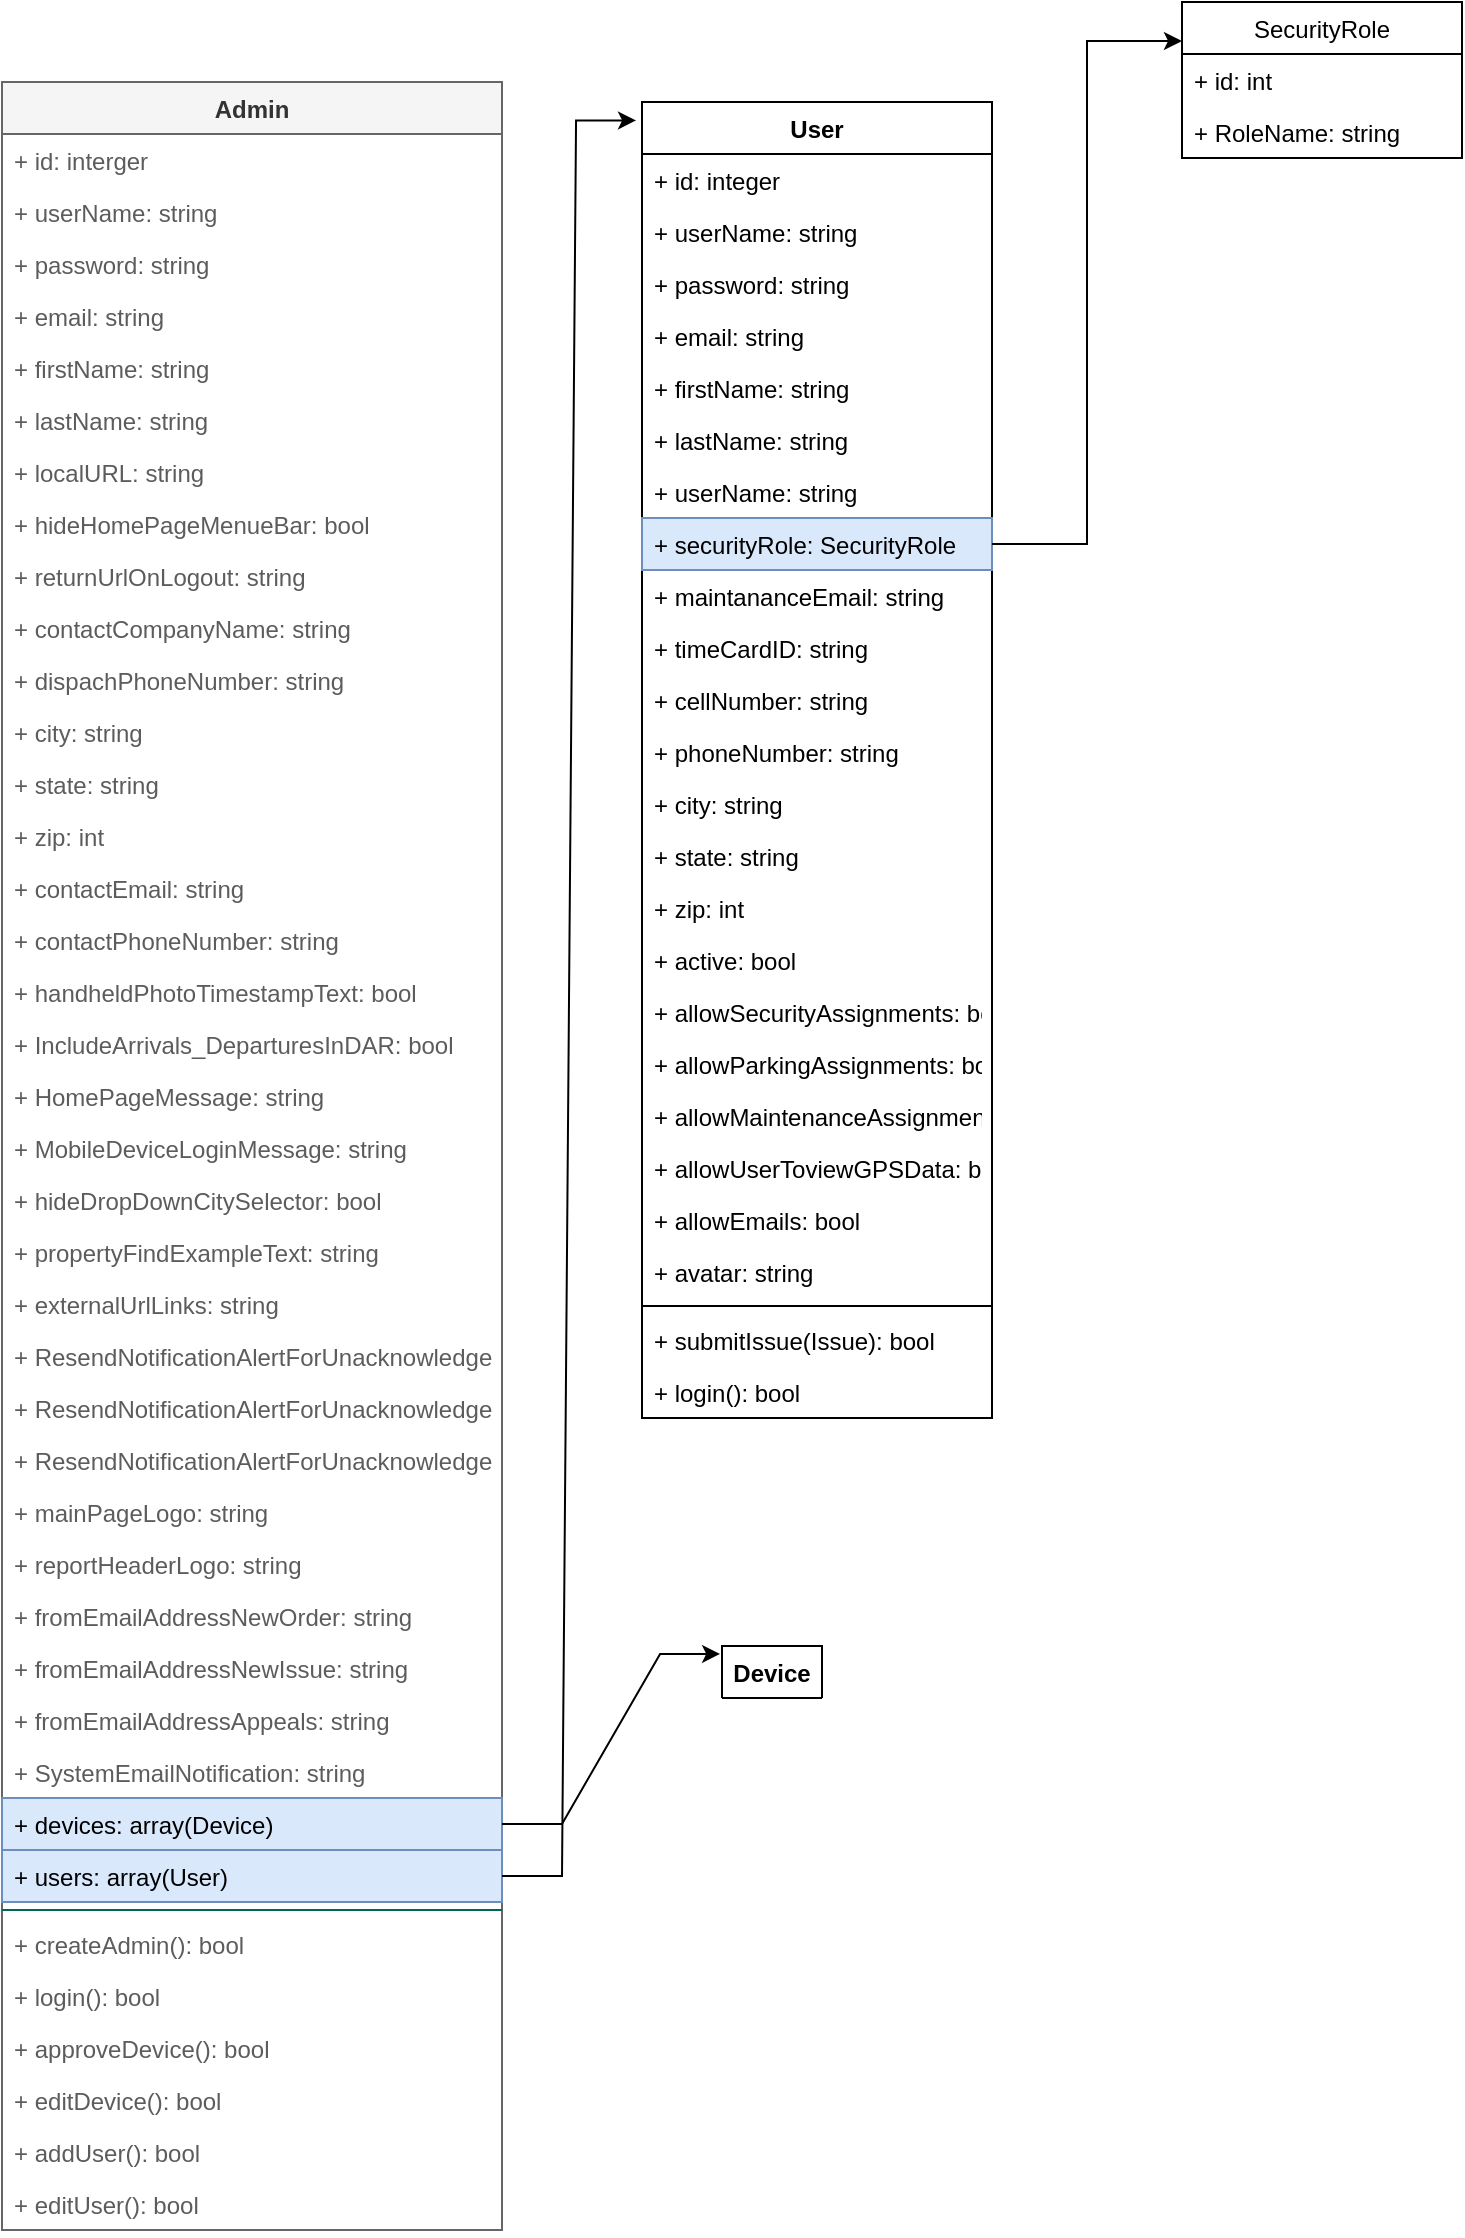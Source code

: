 <mxfile version="16.5.6" type="github">
  <diagram id="C5RBs43oDa-KdzZeNtuy" name="Class Diagram">
    <mxGraphModel dx="1108" dy="482" grid="1" gridSize="10" guides="1" tooltips="1" connect="1" arrows="1" fold="1" page="1" pageScale="1" pageWidth="827" pageHeight="1169" math="0" shadow="0">
      <root>
        <mxCell id="WIyWlLk6GJQsqaUBKTNV-0" />
        <mxCell id="WIyWlLk6GJQsqaUBKTNV-1" parent="WIyWlLk6GJQsqaUBKTNV-0" />
        <mxCell id="l6a2SUNXyMh3eiltvX4R-10" value="Admin" style="swimlane;fontStyle=1;align=center;verticalAlign=top;childLayout=stackLayout;horizontal=1;startSize=26;horizontalStack=0;resizeParent=1;resizeParentMax=0;resizeLast=0;collapsible=1;marginBottom=0;fillColor=#f5f5f5;fontColor=#333333;strokeColor=#666666;" parent="WIyWlLk6GJQsqaUBKTNV-1" vertex="1">
          <mxGeometry x="40" y="80" width="250" height="1074" as="geometry">
            <mxRectangle x="40" y="80" width="70" height="26" as="alternateBounds" />
          </mxGeometry>
        </mxCell>
        <mxCell id="l6a2SUNXyMh3eiltvX4R-11" value="+ id: interger" style="text;strokeColor=none;fillColor=none;align=left;verticalAlign=top;spacingLeft=4;spacingRight=4;overflow=hidden;rotatable=0;points=[[0,0.5],[1,0.5]];portConstraint=eastwest;fontColor=#5C5C5C;" parent="l6a2SUNXyMh3eiltvX4R-10" vertex="1">
          <mxGeometry y="26" width="250" height="26" as="geometry" />
        </mxCell>
        <mxCell id="l6a2SUNXyMh3eiltvX4R-14" value="+ userName: string" style="text;strokeColor=none;fillColor=none;align=left;verticalAlign=top;spacingLeft=4;spacingRight=4;overflow=hidden;rotatable=0;points=[[0,0.5],[1,0.5]];portConstraint=eastwest;fontColor=#5C5C5C;" parent="l6a2SUNXyMh3eiltvX4R-10" vertex="1">
          <mxGeometry y="52" width="250" height="26" as="geometry" />
        </mxCell>
        <mxCell id="8Cey69iEx8wENGaithP6-9" value="+ password: string" style="text;strokeColor=none;fillColor=none;align=left;verticalAlign=top;spacingLeft=4;spacingRight=4;overflow=hidden;rotatable=0;points=[[0,0.5],[1,0.5]];portConstraint=eastwest;fontColor=#5C5C5C;" vertex="1" parent="l6a2SUNXyMh3eiltvX4R-10">
          <mxGeometry y="78" width="250" height="26" as="geometry" />
        </mxCell>
        <mxCell id="8Cey69iEx8wENGaithP6-10" value="+ email: string" style="text;strokeColor=none;fillColor=none;align=left;verticalAlign=top;spacingLeft=4;spacingRight=4;overflow=hidden;rotatable=0;points=[[0,0.5],[1,0.5]];portConstraint=eastwest;fontColor=#5C5C5C;" vertex="1" parent="l6a2SUNXyMh3eiltvX4R-10">
          <mxGeometry y="104" width="250" height="26" as="geometry" />
        </mxCell>
        <mxCell id="8Cey69iEx8wENGaithP6-11" value="+ firstName: string" style="text;strokeColor=none;fillColor=none;align=left;verticalAlign=top;spacingLeft=4;spacingRight=4;overflow=hidden;rotatable=0;points=[[0,0.5],[1,0.5]];portConstraint=eastwest;fontColor=#5C5C5C;" vertex="1" parent="l6a2SUNXyMh3eiltvX4R-10">
          <mxGeometry y="130" width="250" height="26" as="geometry" />
        </mxCell>
        <mxCell id="8Cey69iEx8wENGaithP6-12" value="+ lastName: string" style="text;strokeColor=none;fillColor=none;align=left;verticalAlign=top;spacingLeft=4;spacingRight=4;overflow=hidden;rotatable=0;points=[[0,0.5],[1,0.5]];portConstraint=eastwest;fontColor=#5C5C5C;" vertex="1" parent="l6a2SUNXyMh3eiltvX4R-10">
          <mxGeometry y="156" width="250" height="26" as="geometry" />
        </mxCell>
        <mxCell id="8Cey69iEx8wENGaithP6-13" value="+ localURL: string" style="text;strokeColor=none;fillColor=none;align=left;verticalAlign=top;spacingLeft=4;spacingRight=4;overflow=hidden;rotatable=0;points=[[0,0.5],[1,0.5]];portConstraint=eastwest;fontColor=#5C5C5C;" vertex="1" parent="l6a2SUNXyMh3eiltvX4R-10">
          <mxGeometry y="182" width="250" height="26" as="geometry" />
        </mxCell>
        <mxCell id="8Cey69iEx8wENGaithP6-14" value="+ hideHomePageMenueBar: bool" style="text;strokeColor=none;fillColor=none;align=left;verticalAlign=top;spacingLeft=4;spacingRight=4;overflow=hidden;rotatable=0;points=[[0,0.5],[1,0.5]];portConstraint=eastwest;fontColor=#5C5C5C;" vertex="1" parent="l6a2SUNXyMh3eiltvX4R-10">
          <mxGeometry y="208" width="250" height="26" as="geometry" />
        </mxCell>
        <mxCell id="8Cey69iEx8wENGaithP6-16" value="+ returnUrlOnLogout: string" style="text;strokeColor=none;fillColor=none;align=left;verticalAlign=top;spacingLeft=4;spacingRight=4;overflow=hidden;rotatable=0;points=[[0,0.5],[1,0.5]];portConstraint=eastwest;fontColor=#5C5C5C;" vertex="1" parent="l6a2SUNXyMh3eiltvX4R-10">
          <mxGeometry y="234" width="250" height="26" as="geometry" />
        </mxCell>
        <mxCell id="8Cey69iEx8wENGaithP6-22" value="+ contactCompanyName: string" style="text;strokeColor=none;fillColor=none;align=left;verticalAlign=top;spacingLeft=4;spacingRight=4;overflow=hidden;rotatable=0;points=[[0,0.5],[1,0.5]];portConstraint=eastwest;fontColor=#5C5C5C;" vertex="1" parent="l6a2SUNXyMh3eiltvX4R-10">
          <mxGeometry y="260" width="250" height="26" as="geometry" />
        </mxCell>
        <mxCell id="8Cey69iEx8wENGaithP6-19" value="+ dispachPhoneNumber: string" style="text;strokeColor=none;fillColor=none;align=left;verticalAlign=top;spacingLeft=4;spacingRight=4;overflow=hidden;rotatable=0;points=[[0,0.5],[1,0.5]];portConstraint=eastwest;fontColor=#5C5C5C;" vertex="1" parent="l6a2SUNXyMh3eiltvX4R-10">
          <mxGeometry y="286" width="250" height="26" as="geometry" />
        </mxCell>
        <mxCell id="8Cey69iEx8wENGaithP6-91" value="+ city: string" style="text;strokeColor=none;fillColor=none;align=left;verticalAlign=top;spacingLeft=4;spacingRight=4;overflow=hidden;rotatable=0;points=[[0,0.5],[1,0.5]];portConstraint=eastwest;fontColor=#5C5C5C;" vertex="1" parent="l6a2SUNXyMh3eiltvX4R-10">
          <mxGeometry y="312" width="250" height="26" as="geometry" />
        </mxCell>
        <mxCell id="8Cey69iEx8wENGaithP6-94" value="+ state: string" style="text;strokeColor=none;fillColor=none;align=left;verticalAlign=top;spacingLeft=4;spacingRight=4;overflow=hidden;rotatable=0;points=[[0,0.5],[1,0.5]];portConstraint=eastwest;fontColor=#5C5C5C;" vertex="1" parent="l6a2SUNXyMh3eiltvX4R-10">
          <mxGeometry y="338" width="250" height="26" as="geometry" />
        </mxCell>
        <mxCell id="8Cey69iEx8wENGaithP6-23" value="+ zip: int" style="text;strokeColor=none;fillColor=none;align=left;verticalAlign=top;spacingLeft=4;spacingRight=4;overflow=hidden;rotatable=0;points=[[0,0.5],[1,0.5]];portConstraint=eastwest;fontColor=#5C5C5C;" vertex="1" parent="l6a2SUNXyMh3eiltvX4R-10">
          <mxGeometry y="364" width="250" height="26" as="geometry" />
        </mxCell>
        <mxCell id="8Cey69iEx8wENGaithP6-20" value="+ contactEmail: string" style="text;strokeColor=none;fillColor=none;align=left;verticalAlign=top;spacingLeft=4;spacingRight=4;overflow=hidden;rotatable=0;points=[[0,0.5],[1,0.5]];portConstraint=eastwest;fontColor=#5C5C5C;" vertex="1" parent="l6a2SUNXyMh3eiltvX4R-10">
          <mxGeometry y="390" width="250" height="26" as="geometry" />
        </mxCell>
        <mxCell id="8Cey69iEx8wENGaithP6-17" value="+ contactPhoneNumber: string" style="text;strokeColor=none;fillColor=none;align=left;verticalAlign=top;spacingLeft=4;spacingRight=4;overflow=hidden;rotatable=0;points=[[0,0.5],[1,0.5]];portConstraint=eastwest;fontColor=#5C5C5C;" vertex="1" parent="l6a2SUNXyMh3eiltvX4R-10">
          <mxGeometry y="416" width="250" height="26" as="geometry" />
        </mxCell>
        <mxCell id="8Cey69iEx8wENGaithP6-18" value="+ handheldPhotoTimestampText: bool" style="text;strokeColor=none;fillColor=none;align=left;verticalAlign=top;spacingLeft=4;spacingRight=4;overflow=hidden;rotatable=0;points=[[0,0.5],[1,0.5]];portConstraint=eastwest;fontColor=#5C5C5C;" vertex="1" parent="l6a2SUNXyMh3eiltvX4R-10">
          <mxGeometry y="442" width="250" height="26" as="geometry" />
        </mxCell>
        <mxCell id="8Cey69iEx8wENGaithP6-21" value="+ IncludeArrivals_DeparturesInDAR: bool" style="text;strokeColor=none;fillColor=none;align=left;verticalAlign=top;spacingLeft=4;spacingRight=4;overflow=hidden;rotatable=0;points=[[0,0.5],[1,0.5]];portConstraint=eastwest;fontColor=#5C5C5C;" vertex="1" parent="l6a2SUNXyMh3eiltvX4R-10">
          <mxGeometry y="468" width="250" height="26" as="geometry" />
        </mxCell>
        <mxCell id="8Cey69iEx8wENGaithP6-24" value="+ HomePageMessage: string" style="text;strokeColor=none;fillColor=none;align=left;verticalAlign=top;spacingLeft=4;spacingRight=4;overflow=hidden;rotatable=0;points=[[0,0.5],[1,0.5]];portConstraint=eastwest;fontColor=#5C5C5C;" vertex="1" parent="l6a2SUNXyMh3eiltvX4R-10">
          <mxGeometry y="494" width="250" height="26" as="geometry" />
        </mxCell>
        <mxCell id="8Cey69iEx8wENGaithP6-25" value="+ MobileDeviceLoginMessage: string" style="text;strokeColor=none;fillColor=none;align=left;verticalAlign=top;spacingLeft=4;spacingRight=4;overflow=hidden;rotatable=0;points=[[0,0.5],[1,0.5]];portConstraint=eastwest;fontColor=#5C5C5C;" vertex="1" parent="l6a2SUNXyMh3eiltvX4R-10">
          <mxGeometry y="520" width="250" height="26" as="geometry" />
        </mxCell>
        <mxCell id="8Cey69iEx8wENGaithP6-26" value="+ hideDropDownCitySelector: bool" style="text;strokeColor=none;fillColor=none;align=left;verticalAlign=top;spacingLeft=4;spacingRight=4;overflow=hidden;rotatable=0;points=[[0,0.5],[1,0.5]];portConstraint=eastwest;fontColor=#5C5C5C;" vertex="1" parent="l6a2SUNXyMh3eiltvX4R-10">
          <mxGeometry y="546" width="250" height="26" as="geometry" />
        </mxCell>
        <mxCell id="8Cey69iEx8wENGaithP6-28" value="+ propertyFindExampleText: string" style="text;strokeColor=none;fillColor=none;align=left;verticalAlign=top;spacingLeft=4;spacingRight=4;overflow=hidden;rotatable=0;points=[[0,0.5],[1,0.5]];portConstraint=eastwest;fontColor=#5C5C5C;" vertex="1" parent="l6a2SUNXyMh3eiltvX4R-10">
          <mxGeometry y="572" width="250" height="26" as="geometry" />
        </mxCell>
        <mxCell id="8Cey69iEx8wENGaithP6-29" value="+ externalUrlLinks: string" style="text;strokeColor=none;fillColor=none;align=left;verticalAlign=top;spacingLeft=4;spacingRight=4;overflow=hidden;rotatable=0;points=[[0,0.5],[1,0.5]];portConstraint=eastwest;fontColor=#5C5C5C;" vertex="1" parent="l6a2SUNXyMh3eiltvX4R-10">
          <mxGeometry y="598" width="250" height="26" as="geometry" />
        </mxCell>
        <mxCell id="8Cey69iEx8wENGaithP6-30" value="+ ResendNotificationAlertForUnacknowledgedIssuesPriority1: int" style="text;strokeColor=none;fillColor=none;align=left;verticalAlign=top;spacingLeft=4;spacingRight=4;overflow=hidden;rotatable=0;points=[[0,0.5],[1,0.5]];portConstraint=eastwest;fontColor=#5C5C5C;" vertex="1" parent="l6a2SUNXyMh3eiltvX4R-10">
          <mxGeometry y="624" width="250" height="26" as="geometry" />
        </mxCell>
        <mxCell id="8Cey69iEx8wENGaithP6-31" value="+ ResendNotificationAlertForUnacknowledgedIssuesPriority2: int&#xa;" style="text;strokeColor=none;fillColor=none;align=left;verticalAlign=top;spacingLeft=4;spacingRight=4;overflow=hidden;rotatable=0;points=[[0,0.5],[1,0.5]];portConstraint=eastwest;fontColor=#5C5C5C;" vertex="1" parent="l6a2SUNXyMh3eiltvX4R-10">
          <mxGeometry y="650" width="250" height="26" as="geometry" />
        </mxCell>
        <mxCell id="8Cey69iEx8wENGaithP6-32" value="+ ResendNotificationAlertForUnacknowledgedIssuesPriority3: int" style="text;strokeColor=none;fillColor=none;align=left;verticalAlign=top;spacingLeft=4;spacingRight=4;overflow=hidden;rotatable=0;points=[[0,0.5],[1,0.5]];portConstraint=eastwest;fontColor=#5C5C5C;" vertex="1" parent="l6a2SUNXyMh3eiltvX4R-10">
          <mxGeometry y="676" width="250" height="26" as="geometry" />
        </mxCell>
        <mxCell id="8Cey69iEx8wENGaithP6-33" value="+ mainPageLogo: string" style="text;strokeColor=none;fillColor=none;align=left;verticalAlign=top;spacingLeft=4;spacingRight=4;overflow=hidden;rotatable=0;points=[[0,0.5],[1,0.5]];portConstraint=eastwest;fontColor=#5C5C5C;" vertex="1" parent="l6a2SUNXyMh3eiltvX4R-10">
          <mxGeometry y="702" width="250" height="26" as="geometry" />
        </mxCell>
        <mxCell id="8Cey69iEx8wENGaithP6-34" value="+ reportHeaderLogo: string" style="text;strokeColor=none;fillColor=none;align=left;verticalAlign=top;spacingLeft=4;spacingRight=4;overflow=hidden;rotatable=0;points=[[0,0.5],[1,0.5]];portConstraint=eastwest;fontColor=#5C5C5C;" vertex="1" parent="l6a2SUNXyMh3eiltvX4R-10">
          <mxGeometry y="728" width="250" height="26" as="geometry" />
        </mxCell>
        <mxCell id="8Cey69iEx8wENGaithP6-35" value="+ fromEmailAddressNewOrder: string" style="text;strokeColor=none;fillColor=none;align=left;verticalAlign=top;spacingLeft=4;spacingRight=4;overflow=hidden;rotatable=0;points=[[0,0.5],[1,0.5]];portConstraint=eastwest;fontColor=#5C5C5C;" vertex="1" parent="l6a2SUNXyMh3eiltvX4R-10">
          <mxGeometry y="754" width="250" height="26" as="geometry" />
        </mxCell>
        <mxCell id="8Cey69iEx8wENGaithP6-36" value="+ fromEmailAddressNewIssue: string" style="text;strokeColor=none;fillColor=none;align=left;verticalAlign=top;spacingLeft=4;spacingRight=4;overflow=hidden;rotatable=0;points=[[0,0.5],[1,0.5]];portConstraint=eastwest;fontColor=#5C5C5C;" vertex="1" parent="l6a2SUNXyMh3eiltvX4R-10">
          <mxGeometry y="780" width="250" height="26" as="geometry" />
        </mxCell>
        <mxCell id="8Cey69iEx8wENGaithP6-37" value="+ fromEmailAddressAppeals: string" style="text;strokeColor=none;fillColor=none;align=left;verticalAlign=top;spacingLeft=4;spacingRight=4;overflow=hidden;rotatable=0;points=[[0,0.5],[1,0.5]];portConstraint=eastwest;fontColor=#5C5C5C;" vertex="1" parent="l6a2SUNXyMh3eiltvX4R-10">
          <mxGeometry y="806" width="250" height="26" as="geometry" />
        </mxCell>
        <mxCell id="8Cey69iEx8wENGaithP6-38" value="+ SystemEmailNotification: string" style="text;strokeColor=none;fillColor=none;align=left;verticalAlign=top;spacingLeft=4;spacingRight=4;overflow=hidden;rotatable=0;points=[[0,0.5],[1,0.5]];portConstraint=eastwest;fontColor=#5C5C5C;" vertex="1" parent="l6a2SUNXyMh3eiltvX4R-10">
          <mxGeometry y="832" width="250" height="26" as="geometry" />
        </mxCell>
        <mxCell id="8Cey69iEx8wENGaithP6-39" value="+ devices: array(Device)" style="text;strokeColor=#6c8ebf;fillColor=#dae8fc;align=left;verticalAlign=top;spacingLeft=4;spacingRight=4;overflow=hidden;rotatable=0;points=[[0,0.5],[1,0.5]];portConstraint=eastwest;" vertex="1" parent="l6a2SUNXyMh3eiltvX4R-10">
          <mxGeometry y="858" width="250" height="26" as="geometry" />
        </mxCell>
        <mxCell id="8Cey69iEx8wENGaithP6-64" value="+ users: array(User)" style="text;strokeColor=#6c8ebf;fillColor=#dae8fc;align=left;verticalAlign=top;spacingLeft=4;spacingRight=4;overflow=hidden;rotatable=0;points=[[0,0.5],[1,0.5]];portConstraint=eastwest;" vertex="1" parent="l6a2SUNXyMh3eiltvX4R-10">
          <mxGeometry y="884" width="250" height="26" as="geometry" />
        </mxCell>
        <mxCell id="l6a2SUNXyMh3eiltvX4R-12" value="" style="line;strokeWidth=1;fillColor=none;align=left;verticalAlign=middle;spacingTop=-1;spacingLeft=3;spacingRight=3;rotatable=0;labelPosition=right;points=[];portConstraint=eastwest;strokeColor=#006658;fontColor=#5C5C5C;" parent="l6a2SUNXyMh3eiltvX4R-10" vertex="1">
          <mxGeometry y="910" width="250" height="8" as="geometry" />
        </mxCell>
        <mxCell id="l6a2SUNXyMh3eiltvX4R-13" value="+ createAdmin(): bool" style="text;strokeColor=none;fillColor=none;align=left;verticalAlign=top;spacingLeft=4;spacingRight=4;overflow=hidden;rotatable=0;points=[[0,0.5],[1,0.5]];portConstraint=eastwest;fontColor=#5C5C5C;" parent="l6a2SUNXyMh3eiltvX4R-10" vertex="1">
          <mxGeometry y="918" width="250" height="26" as="geometry" />
        </mxCell>
        <mxCell id="8Cey69iEx8wENGaithP6-66" value="+ login(): bool" style="text;strokeColor=none;fillColor=none;align=left;verticalAlign=top;spacingLeft=4;spacingRight=4;overflow=hidden;rotatable=0;points=[[0,0.5],[1,0.5]];portConstraint=eastwest;fontColor=#5C5C5C;" vertex="1" parent="l6a2SUNXyMh3eiltvX4R-10">
          <mxGeometry y="944" width="250" height="26" as="geometry" />
        </mxCell>
        <mxCell id="8Cey69iEx8wENGaithP6-67" value="+ approveDevice(): bool" style="text;strokeColor=none;fillColor=none;align=left;verticalAlign=top;spacingLeft=4;spacingRight=4;overflow=hidden;rotatable=0;points=[[0,0.5],[1,0.5]];portConstraint=eastwest;fontColor=#5C5C5C;" vertex="1" parent="l6a2SUNXyMh3eiltvX4R-10">
          <mxGeometry y="970" width="250" height="26" as="geometry" />
        </mxCell>
        <mxCell id="8Cey69iEx8wENGaithP6-121" value="+ editDevice(): bool" style="text;strokeColor=none;fillColor=none;align=left;verticalAlign=top;spacingLeft=4;spacingRight=4;overflow=hidden;rotatable=0;points=[[0,0.5],[1,0.5]];portConstraint=eastwest;fontColor=#5C5C5C;" vertex="1" parent="l6a2SUNXyMh3eiltvX4R-10">
          <mxGeometry y="996" width="250" height="26" as="geometry" />
        </mxCell>
        <mxCell id="8Cey69iEx8wENGaithP6-0" value="+ addUser(): bool" style="text;strokeColor=none;fillColor=none;align=left;verticalAlign=top;spacingLeft=4;spacingRight=4;overflow=hidden;rotatable=0;points=[[0,0.5],[1,0.5]];portConstraint=eastwest;fontColor=#5C5C5C;" vertex="1" parent="l6a2SUNXyMh3eiltvX4R-10">
          <mxGeometry y="1022" width="250" height="26" as="geometry" />
        </mxCell>
        <mxCell id="8Cey69iEx8wENGaithP6-120" value="+ editUser(): bool" style="text;strokeColor=none;fillColor=none;align=left;verticalAlign=top;spacingLeft=4;spacingRight=4;overflow=hidden;rotatable=0;points=[[0,0.5],[1,0.5]];portConstraint=eastwest;fontColor=#5C5C5C;" vertex="1" parent="l6a2SUNXyMh3eiltvX4R-10">
          <mxGeometry y="1048" width="250" height="26" as="geometry" />
        </mxCell>
        <mxCell id="8Cey69iEx8wENGaithP6-41" value="Device" style="swimlane;fontStyle=1;align=center;verticalAlign=top;childLayout=stackLayout;horizontal=1;startSize=26;horizontalStack=0;resizeParent=1;resizeParentMax=0;resizeLast=0;collapsible=1;marginBottom=0;" vertex="1" collapsed="1" parent="WIyWlLk6GJQsqaUBKTNV-1">
          <mxGeometry x="400" y="862" width="50" height="26" as="geometry">
            <mxRectangle x="400" y="862" width="160" height="472" as="alternateBounds" />
          </mxGeometry>
        </mxCell>
        <mxCell id="8Cey69iEx8wENGaithP6-42" value="+ id: int" style="text;strokeColor=none;fillColor=none;align=left;verticalAlign=top;spacingLeft=4;spacingRight=4;overflow=hidden;rotatable=0;points=[[0,0.5],[1,0.5]];portConstraint=eastwest;" vertex="1" parent="8Cey69iEx8wENGaithP6-41">
          <mxGeometry y="26" width="160" height="26" as="geometry" />
        </mxCell>
        <mxCell id="8Cey69iEx8wENGaithP6-45" value="+ status: bool" style="text;strokeColor=none;fillColor=none;align=left;verticalAlign=top;spacingLeft=4;spacingRight=4;overflow=hidden;rotatable=0;points=[[0,0.5],[1,0.5]];portConstraint=eastwest;" vertex="1" parent="8Cey69iEx8wENGaithP6-41">
          <mxGeometry y="52" width="160" height="26" as="geometry" />
        </mxCell>
        <mxCell id="8Cey69iEx8wENGaithP6-48" value="+ registered: string" style="text;strokeColor=none;fillColor=none;align=left;verticalAlign=top;spacingLeft=4;spacingRight=4;overflow=hidden;rotatable=0;points=[[0,0.5],[1,0.5]];portConstraint=eastwest;" vertex="1" parent="8Cey69iEx8wENGaithP6-41">
          <mxGeometry y="78" width="160" height="22" as="geometry" />
        </mxCell>
        <mxCell id="8Cey69iEx8wENGaithP6-49" value="+ lastLogin: string" style="text;strokeColor=none;fillColor=none;align=left;verticalAlign=top;spacingLeft=4;spacingRight=4;overflow=hidden;rotatable=0;points=[[0,0.5],[1,0.5]];portConstraint=eastwest;" vertex="1" parent="8Cey69iEx8wENGaithP6-41">
          <mxGeometry y="100" width="160" height="26" as="geometry" />
        </mxCell>
        <mxCell id="8Cey69iEx8wENGaithP6-51" value="+ phoneNumber: string" style="text;strokeColor=none;fillColor=none;align=left;verticalAlign=top;spacingLeft=4;spacingRight=4;overflow=hidden;rotatable=0;points=[[0,0.5],[1,0.5]];portConstraint=eastwest;" vertex="1" parent="8Cey69iEx8wENGaithP6-41">
          <mxGeometry y="126" width="160" height="26" as="geometry" />
        </mxCell>
        <mxCell id="8Cey69iEx8wENGaithP6-52" value="+ last Login: string" style="text;strokeColor=none;fillColor=none;align=left;verticalAlign=top;spacingLeft=4;spacingRight=4;overflow=hidden;rotatable=0;points=[[0,0.5],[1,0.5]];portConstraint=eastwest;" vertex="1" parent="8Cey69iEx8wENGaithP6-41">
          <mxGeometry y="152" width="160" height="26" as="geometry" />
        </mxCell>
        <mxCell id="8Cey69iEx8wENGaithP6-54" value="+ deviceID: string" style="text;strokeColor=none;fillColor=none;align=left;verticalAlign=top;spacingLeft=4;spacingRight=4;overflow=hidden;rotatable=0;points=[[0,0.5],[1,0.5]];portConstraint=eastwest;" vertex="1" parent="8Cey69iEx8wENGaithP6-41">
          <mxGeometry y="178" width="160" height="26" as="geometry" />
        </mxCell>
        <mxCell id="8Cey69iEx8wENGaithP6-53" value="+ name: string" style="text;strokeColor=none;fillColor=none;align=left;verticalAlign=top;spacingLeft=4;spacingRight=4;overflow=hidden;rotatable=0;points=[[0,0.5],[1,0.5]];portConstraint=eastwest;" vertex="1" parent="8Cey69iEx8wENGaithP6-41">
          <mxGeometry y="204" width="160" height="26" as="geometry" />
        </mxCell>
        <mxCell id="8Cey69iEx8wENGaithP6-55" value="+ carrierName: string" style="text;strokeColor=none;fillColor=none;align=left;verticalAlign=top;spacingLeft=4;spacingRight=4;overflow=hidden;rotatable=0;points=[[0,0.5],[1,0.5]];portConstraint=eastwest;" vertex="1" parent="8Cey69iEx8wENGaithP6-41">
          <mxGeometry y="230" width="160" height="26" as="geometry" />
        </mxCell>
        <mxCell id="8Cey69iEx8wENGaithP6-56" value="+ activationHistory: string" style="text;strokeColor=none;fillColor=none;align=left;verticalAlign=top;spacingLeft=4;spacingRight=4;overflow=hidden;rotatable=0;points=[[0,0.5],[1,0.5]];portConstraint=eastwest;" vertex="1" parent="8Cey69iEx8wENGaithP6-41">
          <mxGeometry y="256" width="160" height="26" as="geometry" />
        </mxCell>
        <mxCell id="8Cey69iEx8wENGaithP6-57" value="+ friendlyName: string" style="text;strokeColor=none;fillColor=none;align=left;verticalAlign=top;spacingLeft=4;spacingRight=4;overflow=hidden;rotatable=0;points=[[0,0.5],[1,0.5]];portConstraint=eastwest;" vertex="1" parent="8Cey69iEx8wENGaithP6-41">
          <mxGeometry y="282" width="160" height="26" as="geometry" />
        </mxCell>
        <mxCell id="8Cey69iEx8wENGaithP6-58" value="+ userZebraPrinter: bool" style="text;strokeColor=none;fillColor=none;align=left;verticalAlign=top;spacingLeft=4;spacingRight=4;overflow=hidden;rotatable=0;points=[[0,0.5],[1,0.5]];portConstraint=eastwest;" vertex="1" parent="8Cey69iEx8wENGaithP6-41">
          <mxGeometry y="308" width="160" height="26" as="geometry" />
        </mxCell>
        <mxCell id="8Cey69iEx8wENGaithP6-59" value="+ requireGPS: bool" style="text;strokeColor=none;fillColor=none;align=left;verticalAlign=top;spacingLeft=4;spacingRight=4;overflow=hidden;rotatable=0;points=[[0,0.5],[1,0.5]];portConstraint=eastwest;" vertex="1" parent="8Cey69iEx8wENGaithP6-41">
          <mxGeometry y="334" width="160" height="26" as="geometry" />
        </mxCell>
        <mxCell id="8Cey69iEx8wENGaithP6-60" value="+ userAutoFocus: bool" style="text;strokeColor=none;fillColor=none;align=left;verticalAlign=top;spacingLeft=4;spacingRight=4;overflow=hidden;rotatable=0;points=[[0,0.5],[1,0.5]];portConstraint=eastwest;" vertex="1" parent="8Cey69iEx8wENGaithP6-41">
          <mxGeometry y="360" width="160" height="26" as="geometry" />
        </mxCell>
        <mxCell id="8Cey69iEx8wENGaithP6-61" value="+ barcodeScanner: bool" style="text;strokeColor=none;fillColor=none;align=left;verticalAlign=top;spacingLeft=4;spacingRight=4;overflow=hidden;rotatable=0;points=[[0,0.5],[1,0.5]];portConstraint=eastwest;" vertex="1" parent="8Cey69iEx8wENGaithP6-41">
          <mxGeometry y="386" width="160" height="26" as="geometry" />
        </mxCell>
        <mxCell id="8Cey69iEx8wENGaithP6-62" value="+ active: bool" style="text;strokeColor=none;fillColor=none;align=left;verticalAlign=top;spacingLeft=4;spacingRight=4;overflow=hidden;rotatable=0;points=[[0,0.5],[1,0.5]];portConstraint=eastwest;" vertex="1" parent="8Cey69iEx8wENGaithP6-41">
          <mxGeometry y="412" width="160" height="26" as="geometry" />
        </mxCell>
        <mxCell id="8Cey69iEx8wENGaithP6-43" value="" style="line;strokeWidth=1;fillColor=none;align=left;verticalAlign=middle;spacingTop=-1;spacingLeft=3;spacingRight=3;rotatable=0;labelPosition=right;points=[];portConstraint=eastwest;" vertex="1" parent="8Cey69iEx8wENGaithP6-41">
          <mxGeometry y="438" width="160" height="8" as="geometry" />
        </mxCell>
        <mxCell id="8Cey69iEx8wENGaithP6-44" value="+ method(type): type" style="text;strokeColor=none;fillColor=none;align=left;verticalAlign=top;spacingLeft=4;spacingRight=4;overflow=hidden;rotatable=0;points=[[0,0.5],[1,0.5]];portConstraint=eastwest;" vertex="1" parent="8Cey69iEx8wENGaithP6-41">
          <mxGeometry y="446" width="160" height="26" as="geometry" />
        </mxCell>
        <mxCell id="8Cey69iEx8wENGaithP6-47" style="edgeStyle=entityRelationEdgeStyle;rounded=0;orthogonalLoop=1;jettySize=auto;html=1;entryX=-0.019;entryY=0.152;entryDx=0;entryDy=0;entryPerimeter=0;" edge="1" parent="WIyWlLk6GJQsqaUBKTNV-1" source="8Cey69iEx8wENGaithP6-39" target="8Cey69iEx8wENGaithP6-41">
          <mxGeometry relative="1" as="geometry" />
        </mxCell>
        <mxCell id="8Cey69iEx8wENGaithP6-68" value="User" style="swimlane;fontStyle=1;align=center;verticalAlign=top;childLayout=stackLayout;horizontal=1;startSize=26;horizontalStack=0;resizeParent=1;resizeParentMax=0;resizeLast=0;collapsible=1;marginBottom=0;" vertex="1" parent="WIyWlLk6GJQsqaUBKTNV-1">
          <mxGeometry x="360" y="90" width="175" height="658" as="geometry">
            <mxRectangle x="360" y="90" width="60" height="26" as="alternateBounds" />
          </mxGeometry>
        </mxCell>
        <mxCell id="8Cey69iEx8wENGaithP6-69" value="+ id: integer" style="text;strokeColor=none;fillColor=none;align=left;verticalAlign=top;spacingLeft=4;spacingRight=4;overflow=hidden;rotatable=0;points=[[0,0.5],[1,0.5]];portConstraint=eastwest;" vertex="1" parent="8Cey69iEx8wENGaithP6-68">
          <mxGeometry y="26" width="175" height="26" as="geometry" />
        </mxCell>
        <mxCell id="8Cey69iEx8wENGaithP6-72" value="+ userName: string" style="text;strokeColor=none;fillColor=none;align=left;verticalAlign=top;spacingLeft=4;spacingRight=4;overflow=hidden;rotatable=0;points=[[0,0.5],[1,0.5]];portConstraint=eastwest;" vertex="1" parent="8Cey69iEx8wENGaithP6-68">
          <mxGeometry y="52" width="175" height="26" as="geometry" />
        </mxCell>
        <mxCell id="8Cey69iEx8wENGaithP6-73" value="+ password: string" style="text;strokeColor=none;fillColor=none;align=left;verticalAlign=top;spacingLeft=4;spacingRight=4;overflow=hidden;rotatable=0;points=[[0,0.5],[1,0.5]];portConstraint=eastwest;" vertex="1" parent="8Cey69iEx8wENGaithP6-68">
          <mxGeometry y="78" width="175" height="26" as="geometry" />
        </mxCell>
        <mxCell id="8Cey69iEx8wENGaithP6-74" value="+ email: string" style="text;strokeColor=none;fillColor=none;align=left;verticalAlign=top;spacingLeft=4;spacingRight=4;overflow=hidden;rotatable=0;points=[[0,0.5],[1,0.5]];portConstraint=eastwest;" vertex="1" parent="8Cey69iEx8wENGaithP6-68">
          <mxGeometry y="104" width="175" height="26" as="geometry" />
        </mxCell>
        <mxCell id="8Cey69iEx8wENGaithP6-75" value="+ firstName: string" style="text;strokeColor=none;fillColor=none;align=left;verticalAlign=top;spacingLeft=4;spacingRight=4;overflow=hidden;rotatable=0;points=[[0,0.5],[1,0.5]];portConstraint=eastwest;" vertex="1" parent="8Cey69iEx8wENGaithP6-68">
          <mxGeometry y="130" width="175" height="26" as="geometry" />
        </mxCell>
        <mxCell id="8Cey69iEx8wENGaithP6-76" value="+ lastName: string" style="text;strokeColor=none;fillColor=none;align=left;verticalAlign=top;spacingLeft=4;spacingRight=4;overflow=hidden;rotatable=0;points=[[0,0.5],[1,0.5]];portConstraint=eastwest;" vertex="1" parent="8Cey69iEx8wENGaithP6-68">
          <mxGeometry y="156" width="175" height="26" as="geometry" />
        </mxCell>
        <mxCell id="8Cey69iEx8wENGaithP6-77" value="+ userName: string" style="text;strokeColor=none;fillColor=none;align=left;verticalAlign=top;spacingLeft=4;spacingRight=4;overflow=hidden;rotatable=0;points=[[0,0.5],[1,0.5]];portConstraint=eastwest;" vertex="1" parent="8Cey69iEx8wENGaithP6-68">
          <mxGeometry y="182" width="175" height="26" as="geometry" />
        </mxCell>
        <mxCell id="8Cey69iEx8wENGaithP6-79" value="+ securityRole: SecurityRole" style="text;strokeColor=#6c8ebf;fillColor=#dae8fc;align=left;verticalAlign=top;spacingLeft=4;spacingRight=4;overflow=hidden;rotatable=0;points=[[0,0.5],[1,0.5]];portConstraint=eastwest;" vertex="1" parent="8Cey69iEx8wENGaithP6-68">
          <mxGeometry y="208" width="175" height="26" as="geometry" />
        </mxCell>
        <mxCell id="8Cey69iEx8wENGaithP6-86" value="+ maintananceEmail: string" style="text;strokeColor=none;fillColor=none;align=left;verticalAlign=top;spacingLeft=4;spacingRight=4;overflow=hidden;rotatable=0;points=[[0,0.5],[1,0.5]];portConstraint=eastwest;" vertex="1" parent="8Cey69iEx8wENGaithP6-68">
          <mxGeometry y="234" width="175" height="26" as="geometry" />
        </mxCell>
        <mxCell id="8Cey69iEx8wENGaithP6-87" value="+ timeCardID: string" style="text;strokeColor=none;fillColor=none;align=left;verticalAlign=top;spacingLeft=4;spacingRight=4;overflow=hidden;rotatable=0;points=[[0,0.5],[1,0.5]];portConstraint=eastwest;" vertex="1" parent="8Cey69iEx8wENGaithP6-68">
          <mxGeometry y="260" width="175" height="26" as="geometry" />
        </mxCell>
        <mxCell id="8Cey69iEx8wENGaithP6-88" value="+ cellNumber: string" style="text;strokeColor=none;fillColor=none;align=left;verticalAlign=top;spacingLeft=4;spacingRight=4;overflow=hidden;rotatable=0;points=[[0,0.5],[1,0.5]];portConstraint=eastwest;" vertex="1" parent="8Cey69iEx8wENGaithP6-68">
          <mxGeometry y="286" width="175" height="26" as="geometry" />
        </mxCell>
        <mxCell id="8Cey69iEx8wENGaithP6-89" value="+ phoneNumber: string" style="text;strokeColor=none;fillColor=none;align=left;verticalAlign=top;spacingLeft=4;spacingRight=4;overflow=hidden;rotatable=0;points=[[0,0.5],[1,0.5]];portConstraint=eastwest;" vertex="1" parent="8Cey69iEx8wENGaithP6-68">
          <mxGeometry y="312" width="175" height="26" as="geometry" />
        </mxCell>
        <mxCell id="8Cey69iEx8wENGaithP6-98" value="+ city: string" style="text;strokeColor=none;fillColor=none;align=left;verticalAlign=top;spacingLeft=4;spacingRight=4;overflow=hidden;rotatable=0;points=[[0,0.5],[1,0.5]];portConstraint=eastwest;" vertex="1" parent="8Cey69iEx8wENGaithP6-68">
          <mxGeometry y="338" width="175" height="26" as="geometry" />
        </mxCell>
        <mxCell id="8Cey69iEx8wENGaithP6-99" value="+ state: string" style="text;strokeColor=none;fillColor=none;align=left;verticalAlign=top;spacingLeft=4;spacingRight=4;overflow=hidden;rotatable=0;points=[[0,0.5],[1,0.5]];portConstraint=eastwest;" vertex="1" parent="8Cey69iEx8wENGaithP6-68">
          <mxGeometry y="364" width="175" height="26" as="geometry" />
        </mxCell>
        <mxCell id="8Cey69iEx8wENGaithP6-100" value="+ zip: int" style="text;strokeColor=none;fillColor=none;align=left;verticalAlign=top;spacingLeft=4;spacingRight=4;overflow=hidden;rotatable=0;points=[[0,0.5],[1,0.5]];portConstraint=eastwest;" vertex="1" parent="8Cey69iEx8wENGaithP6-68">
          <mxGeometry y="390" width="175" height="26" as="geometry" />
        </mxCell>
        <mxCell id="8Cey69iEx8wENGaithP6-101" value="+ active: bool" style="text;strokeColor=none;fillColor=none;align=left;verticalAlign=top;spacingLeft=4;spacingRight=4;overflow=hidden;rotatable=0;points=[[0,0.5],[1,0.5]];portConstraint=eastwest;" vertex="1" parent="8Cey69iEx8wENGaithP6-68">
          <mxGeometry y="416" width="175" height="26" as="geometry" />
        </mxCell>
        <mxCell id="8Cey69iEx8wENGaithP6-102" value="+ allowSecurityAssignments: bool" style="text;strokeColor=none;fillColor=none;align=left;verticalAlign=top;spacingLeft=4;spacingRight=4;overflow=hidden;rotatable=0;points=[[0,0.5],[1,0.5]];portConstraint=eastwest;" vertex="1" parent="8Cey69iEx8wENGaithP6-68">
          <mxGeometry y="442" width="175" height="26" as="geometry" />
        </mxCell>
        <mxCell id="8Cey69iEx8wENGaithP6-103" value="+ allowParkingAssignments: bool" style="text;strokeColor=none;fillColor=none;align=left;verticalAlign=top;spacingLeft=4;spacingRight=4;overflow=hidden;rotatable=0;points=[[0,0.5],[1,0.5]];portConstraint=eastwest;" vertex="1" parent="8Cey69iEx8wENGaithP6-68">
          <mxGeometry y="468" width="175" height="26" as="geometry" />
        </mxCell>
        <mxCell id="8Cey69iEx8wENGaithP6-104" value="+ allowMaintenanceAssignments: bool" style="text;strokeColor=none;fillColor=none;align=left;verticalAlign=top;spacingLeft=4;spacingRight=4;overflow=hidden;rotatable=0;points=[[0,0.5],[1,0.5]];portConstraint=eastwest;" vertex="1" parent="8Cey69iEx8wENGaithP6-68">
          <mxGeometry y="494" width="175" height="26" as="geometry" />
        </mxCell>
        <mxCell id="8Cey69iEx8wENGaithP6-105" value="+ allowUserToviewGPSData: bool" style="text;strokeColor=none;fillColor=none;align=left;verticalAlign=top;spacingLeft=4;spacingRight=4;overflow=hidden;rotatable=0;points=[[0,0.5],[1,0.5]];portConstraint=eastwest;" vertex="1" parent="8Cey69iEx8wENGaithP6-68">
          <mxGeometry y="520" width="175" height="26" as="geometry" />
        </mxCell>
        <mxCell id="8Cey69iEx8wENGaithP6-106" value="+ allowEmails: bool" style="text;strokeColor=none;fillColor=none;align=left;verticalAlign=top;spacingLeft=4;spacingRight=4;overflow=hidden;rotatable=0;points=[[0,0.5],[1,0.5]];portConstraint=eastwest;" vertex="1" parent="8Cey69iEx8wENGaithP6-68">
          <mxGeometry y="546" width="175" height="26" as="geometry" />
        </mxCell>
        <mxCell id="8Cey69iEx8wENGaithP6-107" value="+ avatar: string" style="text;strokeColor=none;fillColor=none;align=left;verticalAlign=top;spacingLeft=4;spacingRight=4;overflow=hidden;rotatable=0;points=[[0,0.5],[1,0.5]];portConstraint=eastwest;" vertex="1" parent="8Cey69iEx8wENGaithP6-68">
          <mxGeometry y="572" width="175" height="26" as="geometry" />
        </mxCell>
        <mxCell id="8Cey69iEx8wENGaithP6-70" value="" style="line;strokeWidth=1;fillColor=none;align=left;verticalAlign=middle;spacingTop=-1;spacingLeft=3;spacingRight=3;rotatable=0;labelPosition=right;points=[];portConstraint=eastwest;" vertex="1" parent="8Cey69iEx8wENGaithP6-68">
          <mxGeometry y="598" width="175" height="8" as="geometry" />
        </mxCell>
        <mxCell id="8Cey69iEx8wENGaithP6-71" value="+ submitIssue(Issue): bool" style="text;strokeColor=none;fillColor=none;align=left;verticalAlign=top;spacingLeft=4;spacingRight=4;overflow=hidden;rotatable=0;points=[[0,0.5],[1,0.5]];portConstraint=eastwest;" vertex="1" parent="8Cey69iEx8wENGaithP6-68">
          <mxGeometry y="606" width="175" height="26" as="geometry" />
        </mxCell>
        <mxCell id="8Cey69iEx8wENGaithP6-113" value="+ login(): bool" style="text;strokeColor=none;fillColor=none;align=left;verticalAlign=top;spacingLeft=4;spacingRight=4;overflow=hidden;rotatable=0;points=[[0,0.5],[1,0.5]];portConstraint=eastwest;" vertex="1" parent="8Cey69iEx8wENGaithP6-68">
          <mxGeometry y="632" width="175" height="26" as="geometry" />
        </mxCell>
        <mxCell id="8Cey69iEx8wENGaithP6-80" value="SecurityRole" style="swimlane;fontStyle=0;childLayout=stackLayout;horizontal=1;startSize=26;fillColor=none;horizontalStack=0;resizeParent=1;resizeParentMax=0;resizeLast=0;collapsible=1;marginBottom=0;" vertex="1" parent="WIyWlLk6GJQsqaUBKTNV-1">
          <mxGeometry x="630" y="40" width="140" height="78" as="geometry">
            <mxRectangle x="630" y="40" width="100" height="26" as="alternateBounds" />
          </mxGeometry>
        </mxCell>
        <mxCell id="8Cey69iEx8wENGaithP6-81" value="+ id: int" style="text;strokeColor=none;fillColor=none;align=left;verticalAlign=top;spacingLeft=4;spacingRight=4;overflow=hidden;rotatable=0;points=[[0,0.5],[1,0.5]];portConstraint=eastwest;" vertex="1" parent="8Cey69iEx8wENGaithP6-80">
          <mxGeometry y="26" width="140" height="26" as="geometry" />
        </mxCell>
        <mxCell id="8Cey69iEx8wENGaithP6-82" value="+ RoleName: string" style="text;strokeColor=none;fillColor=none;align=left;verticalAlign=top;spacingLeft=4;spacingRight=4;overflow=hidden;rotatable=0;points=[[0,0.5],[1,0.5]];portConstraint=eastwest;" vertex="1" parent="8Cey69iEx8wENGaithP6-80">
          <mxGeometry y="52" width="140" height="26" as="geometry" />
        </mxCell>
        <mxCell id="8Cey69iEx8wENGaithP6-84" style="edgeStyle=orthogonalEdgeStyle;rounded=0;orthogonalLoop=1;jettySize=auto;html=1;entryX=0;entryY=0.25;entryDx=0;entryDy=0;" edge="1" parent="WIyWlLk6GJQsqaUBKTNV-1" source="8Cey69iEx8wENGaithP6-79" target="8Cey69iEx8wENGaithP6-80">
          <mxGeometry relative="1" as="geometry" />
        </mxCell>
        <mxCell id="8Cey69iEx8wENGaithP6-112" style="rounded=0;orthogonalLoop=1;jettySize=auto;html=1;entryX=-0.017;entryY=0.014;entryDx=0;entryDy=0;entryPerimeter=0;edgeStyle=entityRelationEdgeStyle;" edge="1" parent="WIyWlLk6GJQsqaUBKTNV-1" source="8Cey69iEx8wENGaithP6-64" target="8Cey69iEx8wENGaithP6-68">
          <mxGeometry relative="1" as="geometry" />
        </mxCell>
      </root>
    </mxGraphModel>
  </diagram>
</mxfile>
